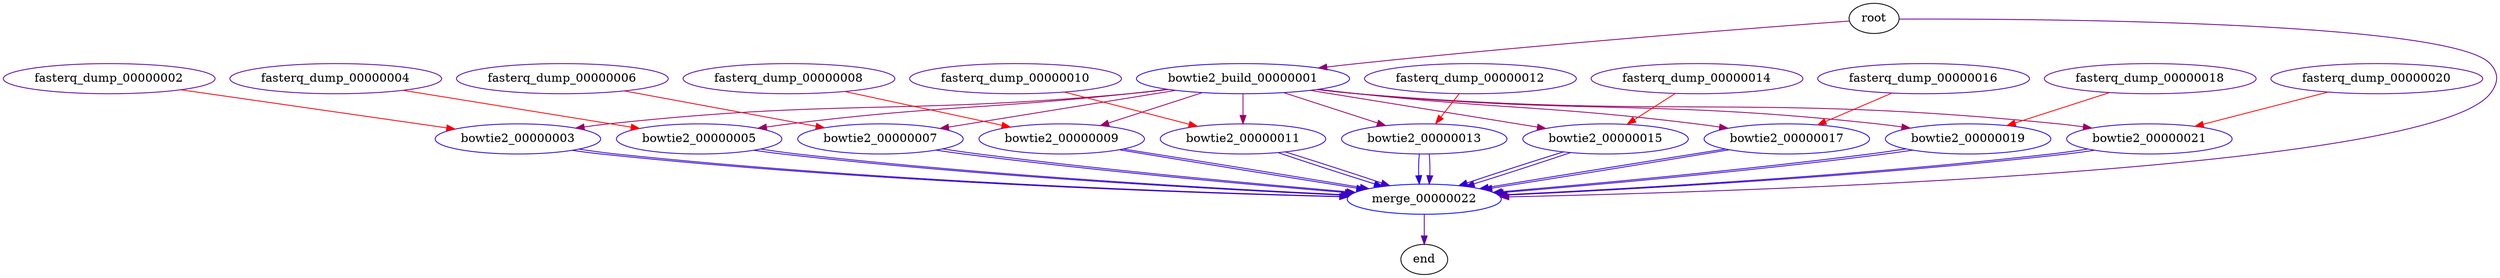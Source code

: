 digraph G {

bowtie2_build_00000001 [size="3.2031122296887227",color="#2500DA"];
fasterq_dump_00000002 [size="8.04742569428912",color="#5F00A0"];
bowtie2_00000003 [size="3.855283327435516",color="#2D00D2"];
fasterq_dump_00000004 [size="7.628574045216957",color="#5A00A5"];
bowtie2_00000005 [size="4.095793511987205",color="#3000CF"];
fasterq_dump_00000006 [size="7.148342599241035",color="#5400AB"];
bowtie2_00000007 [size="3.59338675765446",color="#2A00D5"];
fasterq_dump_00000008 [size="7.657700947505372",color="#5B00A4"];
bowtie2_00000009 [size="4.493802776122419",color="#3500CA"];
fasterq_dump_00000010 [size="7.077784088606677",color="#5400AB"];
bowtie2_00000011 [size="4.697767598655557",color="#3700C8"];
fasterq_dump_00000012 [size="6.298616470903932",color="#4A00B5"];
bowtie2_00000013 [size="4.014092110331561",color="#2F00D0"];
fasterq_dump_00000014 [size="7.868507199469657",color="#5D00A2"];
bowtie2_00000015 [size="3.854224386700774",color="#2D00D2"];
fasterq_dump_00000016 [size="6.07619624426765",color="#4800B7"];
bowtie2_00000017 [size="2.5727648903096845",color="#1E00E1"];
fasterq_dump_00000018 [size="8.245057117959602",color="#62009D"];
bowtie2_00000019 [size="2.5727648903096845",color="#1E00E1"];
fasterq_dump_00000020 [size="7.566072373463452",color="#5900A6"];
bowtie2_00000021 [size="4.6418877689232545",color="#3700C8"];
merge_00000022 [size="0.02955880224154443",color="#0000FF"];
bowtie2_build_00000001 -> bowtie2_00000003 [size="12.954384865590017",color="#9A0065"];
bowtie2_build_00000001 -> bowtie2_00000005 [size="12.954384865590017",color="#9A0065"];
bowtie2_build_00000001 -> bowtie2_00000007 [size="12.954384865590017",color="#9A0065"];
bowtie2_build_00000001 -> bowtie2_00000009 [size="12.954384865590017",color="#9A0065"];
bowtie2_build_00000001 -> bowtie2_00000011 [size="12.954384865590017",color="#9A0065"];
bowtie2_build_00000001 -> bowtie2_00000013 [size="12.954384865590017",color="#9A0065"];
bowtie2_build_00000001 -> bowtie2_00000015 [size="12.954384865590017",color="#9A0065"];
bowtie2_build_00000001 -> bowtie2_00000017 [size="12.954384865590017",color="#9A0065"];
bowtie2_build_00000001 -> bowtie2_00000019 [size="12.954384865590017",color="#9A0065"];
bowtie2_build_00000001 -> bowtie2_00000021 [size="12.954384865590017",color="#9A0065"];
root -> bowtie2_build_00000001 [size="11.500063098253284",color="#880077"];
fasterq_dump_00000002 -> bowtie2_00000003 [size="20.381933187231",color="#F2000D"];
bowtie2_00000003 -> merge_00000022 [size="3.2188758248682006",color="#2600D9"];
bowtie2_00000003 -> merge_00000022 [size="5.762051382780177",color="#4400BB"];
fasterq_dump_00000004 -> bowtie2_00000005 [size="21.209765461031303",color="#FC0003"];
bowtie2_00000005 -> merge_00000022 [size="3.2188758248682006",color="#2600D9"];
bowtie2_00000005 -> merge_00000022 [size="5.762051382780177",color="#4400BB"];
fasterq_dump_00000006 -> bowtie2_00000007 [size="19.104323853570374",color="#E3001C"];
bowtie2_00000007 -> merge_00000022 [size="3.2188758248682006",color="#2600D9"];
bowtie2_00000007 -> merge_00000022 [size="5.762051382780177",color="#4400BB"];
fasterq_dump_00000008 -> bowtie2_00000009 [size="21.401701624673272",color="#FF0000"];
bowtie2_00000009 -> merge_00000022 [size="3.2188758248682006",color="#2600D9"];
bowtie2_00000009 -> merge_00000022 [size="5.762051382780177",color="#4400BB"];
fasterq_dump_00000010 -> bowtie2_00000011 [size="21.227497798219314",color="#FC0003"];
bowtie2_00000011 -> merge_00000022 [size="3.2188758248682006",color="#2600D9"];
bowtie2_00000011 -> merge_00000022 [size="5.762051382780177",color="#4400BB"];
fasterq_dump_00000012 -> bowtie2_00000013 [size="20.787823157907265",color="#F70008"];
bowtie2_00000013 -> merge_00000022 [size="3.2188758248682006",color="#2600D9"];
bowtie2_00000013 -> merge_00000022 [size="5.762051382780177",color="#4400BB"];
fasterq_dump_00000014 -> bowtie2_00000015 [size="21.333220560242218",color="#FE0001"];
bowtie2_00000015 -> merge_00000022 [size="3.2188758248682006",color="#2600D9"];
bowtie2_00000015 -> merge_00000022 [size="5.762051382780177",color="#4400BB"];
fasterq_dump_00000016 -> bowtie2_00000017 [size="20.80715152689528",color="#F70008"];
bowtie2_00000017 -> merge_00000022 [size="3.2188758248682006",color="#2600D9"];
bowtie2_00000017 -> merge_00000022 [size="5.762051382780177",color="#4400BB"];
fasterq_dump_00000018 -> bowtie2_00000019 [size="21.10243970549074",color="#FB0004"];
bowtie2_00000019 -> merge_00000022 [size="3.2188758248682006",color="#2600D9"];
bowtie2_00000019 -> merge_00000022 [size="5.762051382780177",color="#4400BB"];
fasterq_dump_00000020 -> bowtie2_00000021 [size="21.22520816178813",color="#FC0003"];
bowtie2_00000021 -> merge_00000022 [size="3.2188758248682006",color="#2600D9"];
bowtie2_00000021 -> merge_00000022 [size="5.762051382780177",color="#4400BB"];
merge_00000022 -> end [size="7.71289096149013",color="#5B00A4"];
root -> merge_00000022 [size="8.742254901886351",color="#670098"];
  root [label="root",size="0.0"];

  end [label="end",size="0.0"];

}


